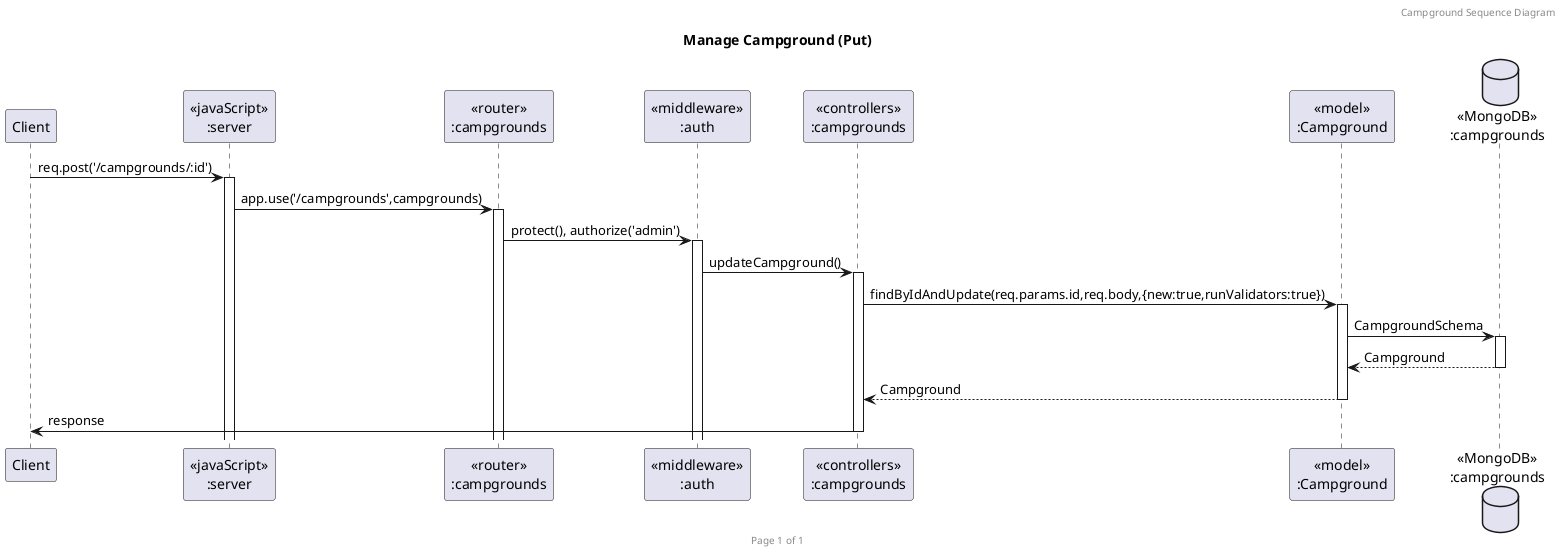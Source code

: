 @startuml put-campground

header Campground Sequence Diagram
footer Page %page% of %lastpage%
title "Manage Campground (Put)"

participant "Client" as client
participant "<<javaScript>>\n:server" as server
participant "<<router>>\n:campgrounds" as routerCampgrounds
participant "<<middleware>>\n:auth" as middlewareAuth
participant "<<controllers>>\n:campgrounds" as controllersCampgrounds
participant "<<model>>\n:Campground" as modelCampground
database "<<MongoDB>>\n:campgrounds" as CampgroundsDatabase

client->server ++:req.post('/campgrounds/:id')
server->routerCampgrounds ++:app.use('/campgrounds',campgrounds)
routerCampgrounds -> middlewareAuth ++: protect(), authorize('admin')
middlewareAuth -> controllersCampgrounds ++:updateCampground()
controllersCampgrounds->modelCampground ++:findByIdAndUpdate(req.params.id,req.body,{new:true,runValidators:true})
modelCampground ->CampgroundsDatabase ++:CampgroundSchema
CampgroundsDatabase --> modelCampground --:Campground
controllersCampgrounds <-- modelCampground --:Campground
controllersCampgrounds->client --:response

@enduml
